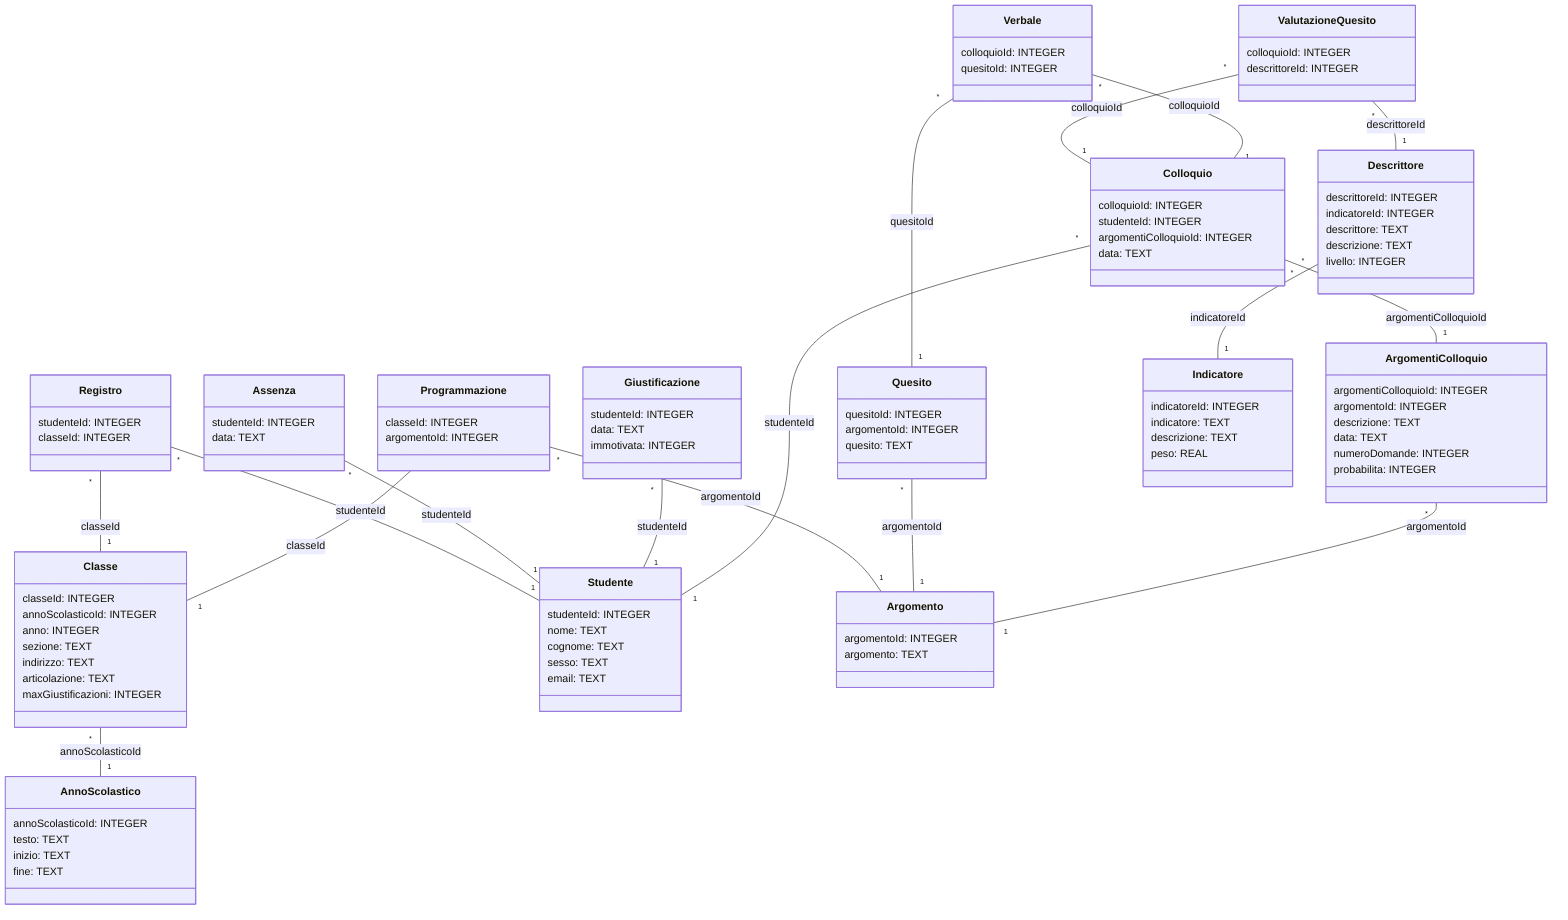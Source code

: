 classDiagram
class AnnoScolastico {
	annoScolasticoId: INTEGER
	testo: TEXT
	inizio: TEXT
	fine: TEXT
}

class Classe {
	classeId: INTEGER
	annoScolasticoId: INTEGER
	anno: INTEGER
	sezione: TEXT
	indirizzo: TEXT
	articolazione: TEXT
	maxGiustificazioni: INTEGER
}

class Studente {
	studenteId: INTEGER
	nome: TEXT
	cognome: TEXT
	sesso: TEXT
	email: TEXT
}

class Registro {
	studenteId: INTEGER
	classeId: INTEGER
}

class Argomento {
	argomentoId: INTEGER
	argomento: TEXT
}

class Programmazione {
	classeId: INTEGER
	argomentoId: INTEGER
}

class Quesito {
	quesitoId: INTEGER
	argomentoId: INTEGER
	quesito: TEXT
}

class Assenza {
	studenteId: INTEGER
	data: TEXT
}

class Giustificazione {
	studenteId: INTEGER
	data: TEXT
	immotivata: INTEGER
}

class ArgomentiColloquio {
	argomentiColloquioId: INTEGER
	argomentoId: INTEGER
	descrizione: TEXT
	data: TEXT
	numeroDomande: INTEGER
	probabilita: INTEGER
}

class Indicatore {
	indicatoreId: INTEGER
	indicatore: TEXT
	descrizione: TEXT
	peso: REAL
}

class Descrittore {
	descrittoreId: INTEGER
	indicatoreId: INTEGER
	descrittore: TEXT
	descrizione: TEXT
	livello: INTEGER
}

class Colloquio {
	colloquioId: INTEGER
	studenteId: INTEGER
	argomentiColloquioId: INTEGER
	data: TEXT
}

class ValutazioneQuesito {
	colloquioId: INTEGER
	descrittoreId: INTEGER
}

class Verbale {
	colloquioId: INTEGER
	quesitoId: INTEGER
}

Classe "*" -- "1" AnnoScolastico : annoScolasticoId
Registro "*" -- "1" Classe : classeId
Registro "*" -- "1" Studente : studenteId
Programmazione "*" -- "1" Argomento : argomentoId
Programmazione "*" -- "1" Classe : classeId
Quesito "*" -- "1" Argomento : argomentoId
Assenza "*" -- "1" Studente : studenteId
Giustificazione "*" -- "1" Studente : studenteId
ArgomentiColloquio "*" -- "1" Argomento : argomentoId
Descrittore "*" -- "1" Indicatore : indicatoreId
Colloquio "*" -- "1" ArgomentiColloquio : argomentiColloquioId
Colloquio "*" -- "1" Studente : studenteId
ValutazioneQuesito "*" -- "1" Descrittore : descrittoreId
ValutazioneQuesito "*" -- "1" Colloquio : colloquioId
Verbale "*" -- "1" Quesito : quesitoId
Verbale "*" -- "1" Colloquio : colloquioId